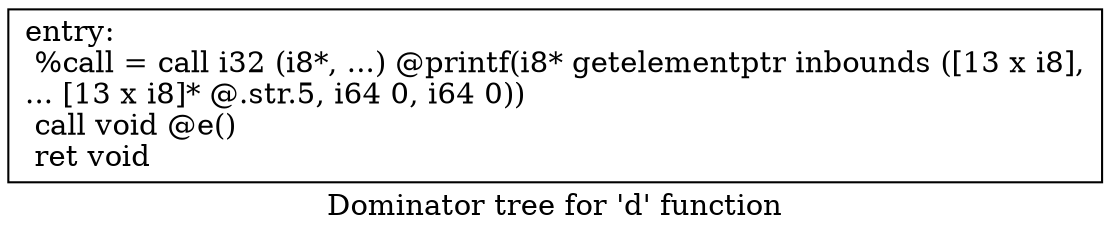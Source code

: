 digraph "Dominator tree for 'd' function" {
	label="Dominator tree for 'd' function";

	Node0x556102c05c60 [shape=record,label="{entry:\l  %call = call i32 (i8*, ...) @printf(i8* getelementptr inbounds ([13 x i8],\l... [13 x i8]* @.str.5, i64 0, i64 0))\l  call void @e()\l  ret void\l}"];
}
